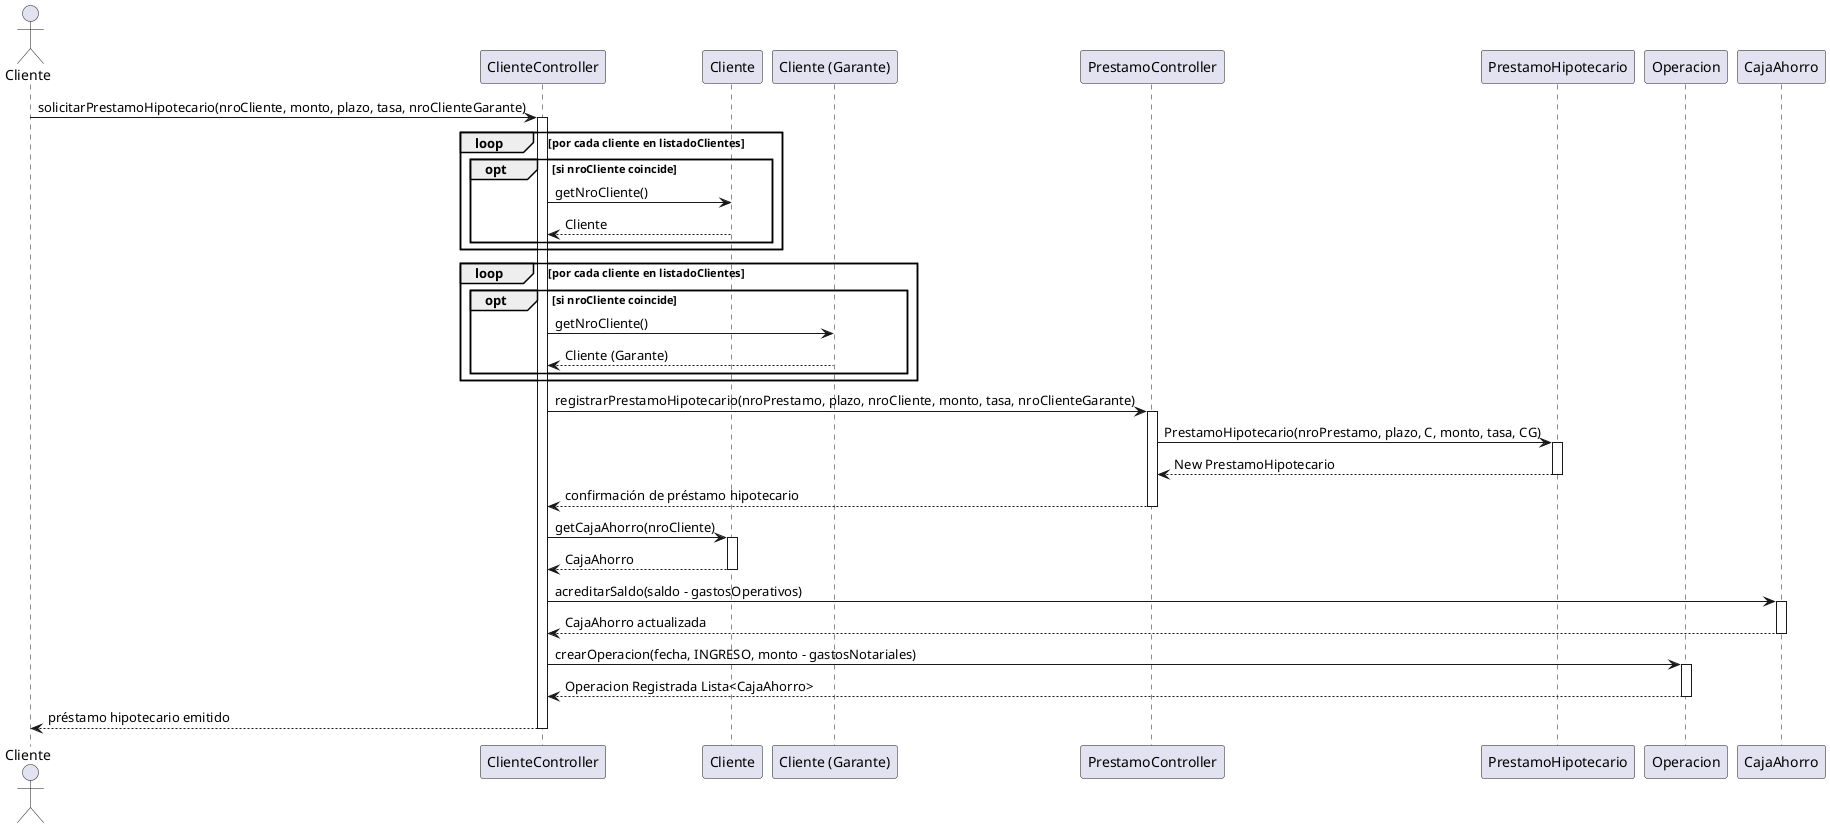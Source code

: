 @startuml
        actor Cliente
        participant "ClienteController" as CC
        participant "Cliente" as C
        participant "Cliente (Garante)" as CG
        participant "PrestamoController" as PC
        participant "PrestamoHipotecario" as PH
        participant "Operacion" as O
        participant "CajaAhorro" as CA

        Cliente -> CC: solicitarPrestamoHipotecario(nroCliente, monto, plazo, tasa, nroClienteGarante)
        activate CC

        ' Buscar cliente solicitante (loop y opt)
        loop por cada cliente en listadoClientes
            opt si nroCliente coincide
                CC -> C: getNroCliente()
                CC <-- C: Cliente
            end
        end

        ' Buscar cliente garante (loop y opt)
        loop por cada cliente en listadoClientes
            opt si nroCliente coincide
                CC -> CG: getNroCliente()
                CC <-- CG: Cliente (Garante)
            end
        end

        CC -> PC: registrarPrestamoHipotecario(nroPrestamo, plazo, nroCliente, monto, tasa, nroClienteGarante)
        activate PC

        PC -> PH: PrestamoHipotecario(nroPrestamo, plazo, C, monto, tasa, CG)
        activate PH
        PC <-- PH: New PrestamoHipotecario
        deactivate PH
        PC --> CC: confirmación de préstamo hipotecario
        deactivate PC

        CC -> C: getCajaAhorro(nroCliente)
        activate C
        C --> CC: CajaAhorro
        deactivate C


        CC -> CA: acreditarSaldo(saldo - gastosOperativos)
        activate CA
        CA --> CC: CajaAhorro actualizada
        deactivate CA

        CC -> O: crearOperacion(fecha, INGRESO, monto - gastosNotariales)
        activate O
        O --> CC: Operacion Registrada Lista<CajaAhorro>
        deactivate O

        deactivate C
        deactivate PC

        CC --> Cliente: préstamo hipotecario emitido
        deactivate CC
        @enduml